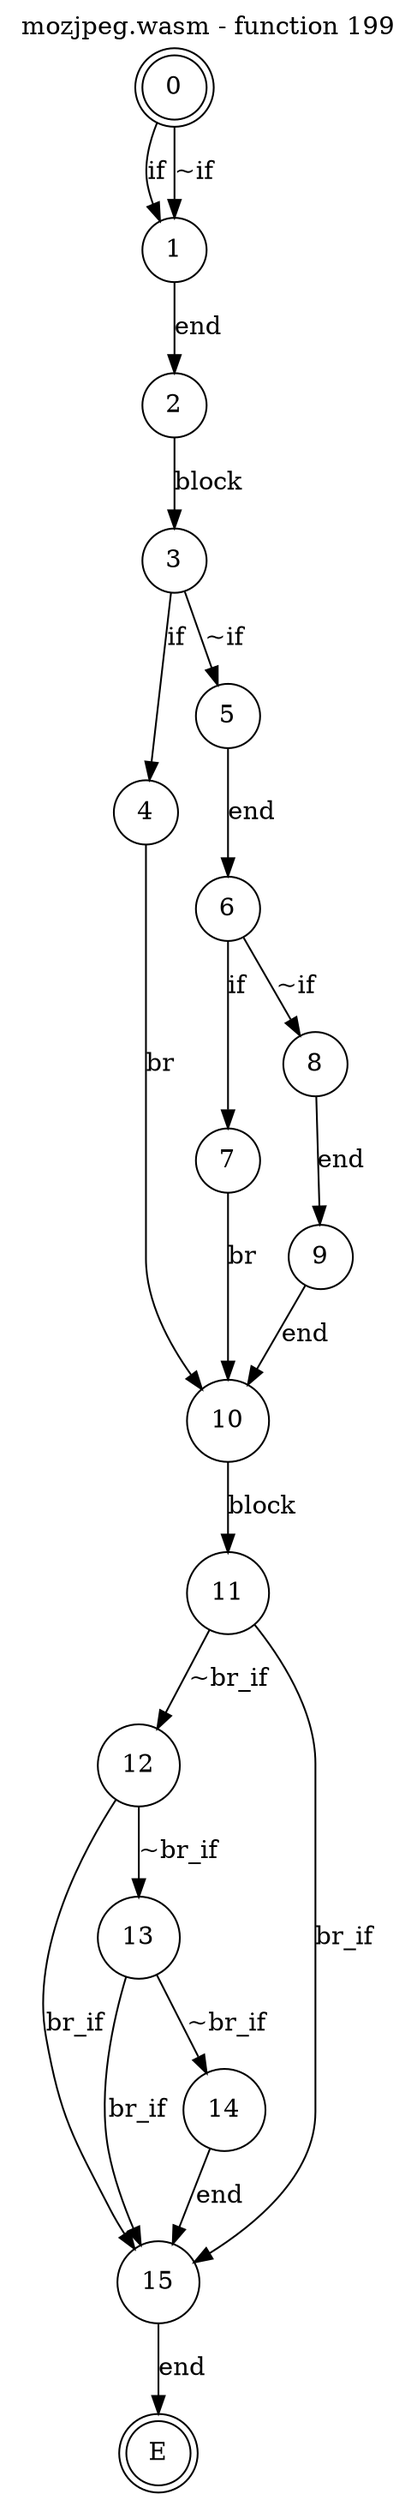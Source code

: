 digraph finite_state_machine {
    label = "mozjpeg.wasm - function 199"
    labelloc =  t
    labelfontsize = 16
    labelfontcolor = black
    labelfontname = "Helvetica"
    node [shape = doublecircle]; 0 E ;
    node [shape = circle];
    0 -> 1[label="if"];
    0 -> 1[label="~if"];
    1 -> 2[label="end"];
    2 -> 3[label="block"];
    3 -> 4[label="if"];
    3 -> 5[label="~if"];
    4 -> 10[label="br"];
    5 -> 6[label="end"];
    6 -> 7[label="if"];
    6 -> 8[label="~if"];
    7 -> 10[label="br"];
    8 -> 9[label="end"];
    9 -> 10[label="end"];
    10 -> 11[label="block"];
    11 -> 12[label="~br_if"];
    11 -> 15[label="br_if"];
    12 -> 13[label="~br_if"];
    12 -> 15[label="br_if"];
    13 -> 14[label="~br_if"];
    13 -> 15[label="br_if"];
    14 -> 15[label="end"];
    15 -> E[label="end"];
}
